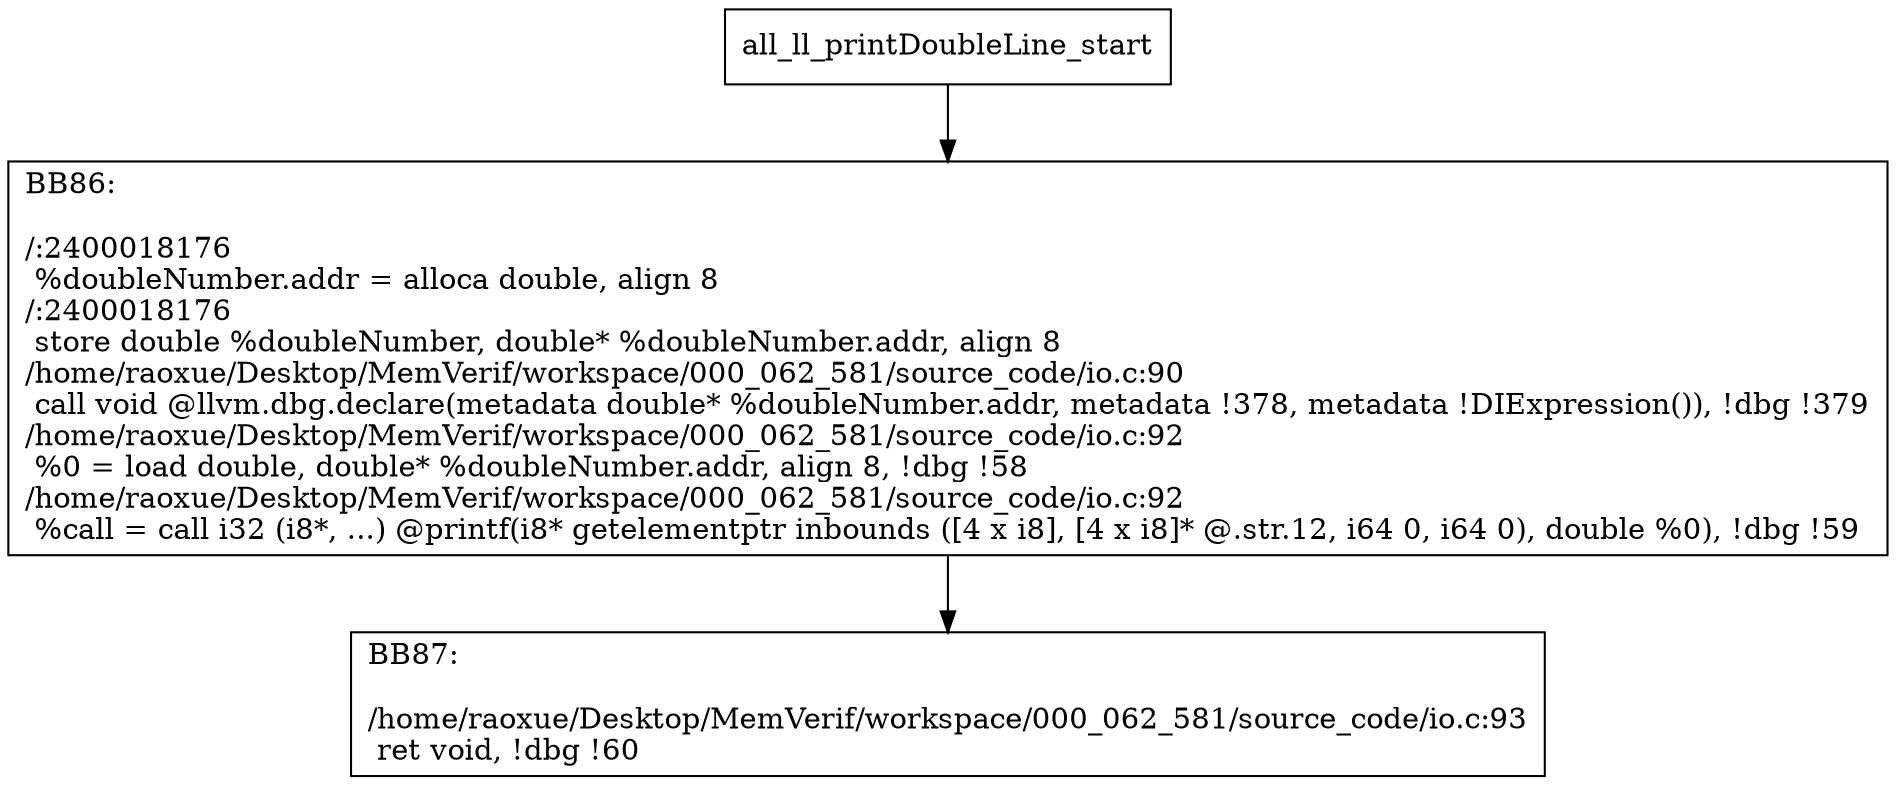 digraph "CFG for'all_ll_printDoubleLine' function" {
	BBall_ll_printDoubleLine_start[shape=record,label="{all_ll_printDoubleLine_start}"];
	BBall_ll_printDoubleLine_start-> all_ll_printDoubleLineBB86;
	all_ll_printDoubleLineBB86 [shape=record, label="{BB86:\l\l/:2400018176\l
  %doubleNumber.addr = alloca double, align 8\l
/:2400018176\l
  store double %doubleNumber, double* %doubleNumber.addr, align 8\l
/home/raoxue/Desktop/MemVerif/workspace/000_062_581/source_code/io.c:90\l
  call void @llvm.dbg.declare(metadata double* %doubleNumber.addr, metadata !378, metadata !DIExpression()), !dbg !379\l
/home/raoxue/Desktop/MemVerif/workspace/000_062_581/source_code/io.c:92\l
  %0 = load double, double* %doubleNumber.addr, align 8, !dbg !58\l
/home/raoxue/Desktop/MemVerif/workspace/000_062_581/source_code/io.c:92\l
  %call = call i32 (i8*, ...) @printf(i8* getelementptr inbounds ([4 x i8], [4 x i8]* @.str.12, i64 0, i64 0), double %0), !dbg !59\l
}"];
	all_ll_printDoubleLineBB86-> all_ll_printDoubleLineBB87;
	all_ll_printDoubleLineBB87 [shape=record, label="{BB87:\l\l/home/raoxue/Desktop/MemVerif/workspace/000_062_581/source_code/io.c:93\l
  ret void, !dbg !60\l
}"];
}
